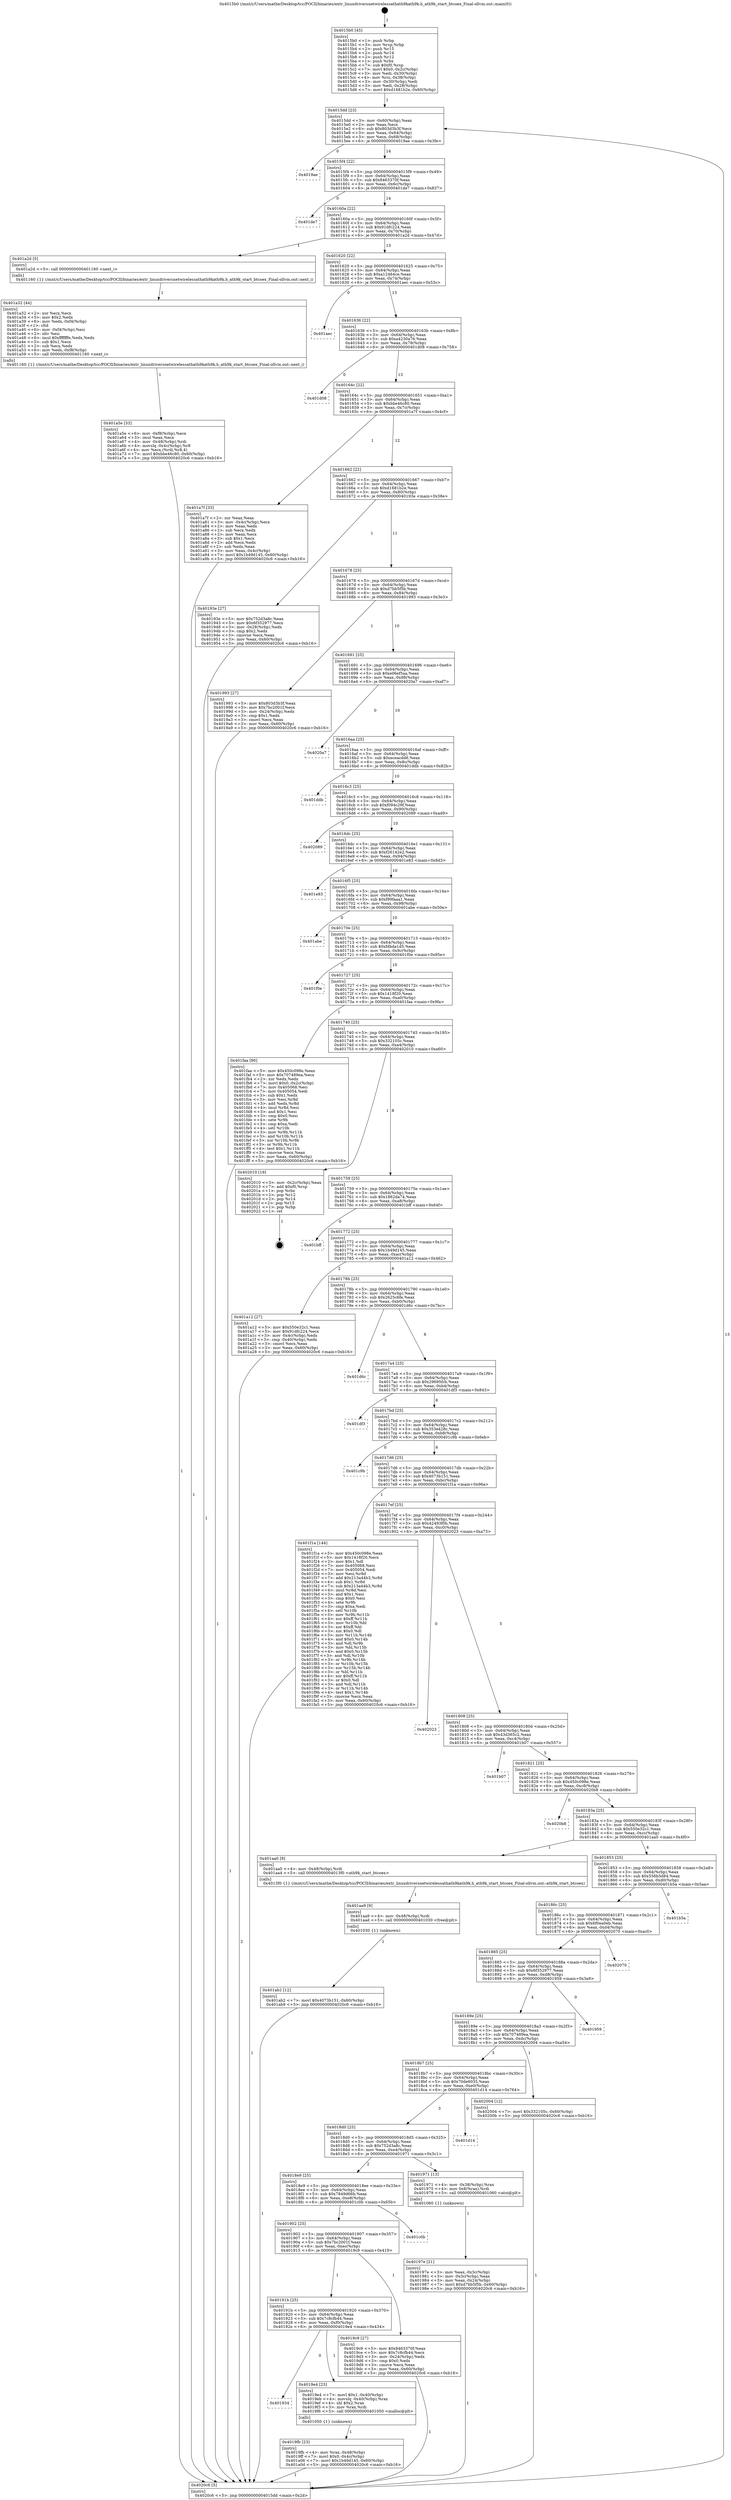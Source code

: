 digraph "0x4015b0" {
  label = "0x4015b0 (/mnt/c/Users/mathe/Desktop/tcc/POCII/binaries/extr_linuxdriversnetwirelessathath9kath9k.h_ath9k_start_btcoex_Final-ollvm.out::main(0))"
  labelloc = "t"
  node[shape=record]

  Entry [label="",width=0.3,height=0.3,shape=circle,fillcolor=black,style=filled]
  "0x4015dd" [label="{
     0x4015dd [23]\l
     | [instrs]\l
     &nbsp;&nbsp;0x4015dd \<+3\>: mov -0x60(%rbp),%eax\l
     &nbsp;&nbsp;0x4015e0 \<+2\>: mov %eax,%ecx\l
     &nbsp;&nbsp;0x4015e2 \<+6\>: sub $0x803d3b3f,%ecx\l
     &nbsp;&nbsp;0x4015e8 \<+3\>: mov %eax,-0x64(%rbp)\l
     &nbsp;&nbsp;0x4015eb \<+3\>: mov %ecx,-0x68(%rbp)\l
     &nbsp;&nbsp;0x4015ee \<+6\>: je 00000000004019ae \<main+0x3fe\>\l
  }"]
  "0x4019ae" [label="{
     0x4019ae\l
  }", style=dashed]
  "0x4015f4" [label="{
     0x4015f4 [22]\l
     | [instrs]\l
     &nbsp;&nbsp;0x4015f4 \<+5\>: jmp 00000000004015f9 \<main+0x49\>\l
     &nbsp;&nbsp;0x4015f9 \<+3\>: mov -0x64(%rbp),%eax\l
     &nbsp;&nbsp;0x4015fc \<+5\>: sub $0x8463370f,%eax\l
     &nbsp;&nbsp;0x401601 \<+3\>: mov %eax,-0x6c(%rbp)\l
     &nbsp;&nbsp;0x401604 \<+6\>: je 0000000000401de7 \<main+0x837\>\l
  }"]
  Exit [label="",width=0.3,height=0.3,shape=circle,fillcolor=black,style=filled,peripheries=2]
  "0x401de7" [label="{
     0x401de7\l
  }", style=dashed]
  "0x40160a" [label="{
     0x40160a [22]\l
     | [instrs]\l
     &nbsp;&nbsp;0x40160a \<+5\>: jmp 000000000040160f \<main+0x5f\>\l
     &nbsp;&nbsp;0x40160f \<+3\>: mov -0x64(%rbp),%eax\l
     &nbsp;&nbsp;0x401612 \<+5\>: sub $0x91dfc224,%eax\l
     &nbsp;&nbsp;0x401617 \<+3\>: mov %eax,-0x70(%rbp)\l
     &nbsp;&nbsp;0x40161a \<+6\>: je 0000000000401a2d \<main+0x47d\>\l
  }"]
  "0x401ab2" [label="{
     0x401ab2 [12]\l
     | [instrs]\l
     &nbsp;&nbsp;0x401ab2 \<+7\>: movl $0x4073b151,-0x60(%rbp)\l
     &nbsp;&nbsp;0x401ab9 \<+5\>: jmp 00000000004020c6 \<main+0xb16\>\l
  }"]
  "0x401a2d" [label="{
     0x401a2d [5]\l
     | [instrs]\l
     &nbsp;&nbsp;0x401a2d \<+5\>: call 0000000000401160 \<next_i\>\l
     | [calls]\l
     &nbsp;&nbsp;0x401160 \{1\} (/mnt/c/Users/mathe/Desktop/tcc/POCII/binaries/extr_linuxdriversnetwirelessathath9kath9k.h_ath9k_start_btcoex_Final-ollvm.out::next_i)\l
  }"]
  "0x401620" [label="{
     0x401620 [22]\l
     | [instrs]\l
     &nbsp;&nbsp;0x401620 \<+5\>: jmp 0000000000401625 \<main+0x75\>\l
     &nbsp;&nbsp;0x401625 \<+3\>: mov -0x64(%rbp),%eax\l
     &nbsp;&nbsp;0x401628 \<+5\>: sub $0xa12464ce,%eax\l
     &nbsp;&nbsp;0x40162d \<+3\>: mov %eax,-0x74(%rbp)\l
     &nbsp;&nbsp;0x401630 \<+6\>: je 0000000000401aec \<main+0x53c\>\l
  }"]
  "0x401aa9" [label="{
     0x401aa9 [9]\l
     | [instrs]\l
     &nbsp;&nbsp;0x401aa9 \<+4\>: mov -0x48(%rbp),%rdi\l
     &nbsp;&nbsp;0x401aad \<+5\>: call 0000000000401030 \<free@plt\>\l
     | [calls]\l
     &nbsp;&nbsp;0x401030 \{1\} (unknown)\l
  }"]
  "0x401aec" [label="{
     0x401aec\l
  }", style=dashed]
  "0x401636" [label="{
     0x401636 [22]\l
     | [instrs]\l
     &nbsp;&nbsp;0x401636 \<+5\>: jmp 000000000040163b \<main+0x8b\>\l
     &nbsp;&nbsp;0x40163b \<+3\>: mov -0x64(%rbp),%eax\l
     &nbsp;&nbsp;0x40163e \<+5\>: sub $0xa4230a76,%eax\l
     &nbsp;&nbsp;0x401643 \<+3\>: mov %eax,-0x78(%rbp)\l
     &nbsp;&nbsp;0x401646 \<+6\>: je 0000000000401d08 \<main+0x758\>\l
  }"]
  "0x401a5e" [label="{
     0x401a5e [33]\l
     | [instrs]\l
     &nbsp;&nbsp;0x401a5e \<+6\>: mov -0xf8(%rbp),%ecx\l
     &nbsp;&nbsp;0x401a64 \<+3\>: imul %eax,%ecx\l
     &nbsp;&nbsp;0x401a67 \<+4\>: mov -0x48(%rbp),%rdi\l
     &nbsp;&nbsp;0x401a6b \<+4\>: movslq -0x4c(%rbp),%r8\l
     &nbsp;&nbsp;0x401a6f \<+4\>: mov %ecx,(%rdi,%r8,4)\l
     &nbsp;&nbsp;0x401a73 \<+7\>: movl $0xbbe46c80,-0x60(%rbp)\l
     &nbsp;&nbsp;0x401a7a \<+5\>: jmp 00000000004020c6 \<main+0xb16\>\l
  }"]
  "0x401d08" [label="{
     0x401d08\l
  }", style=dashed]
  "0x40164c" [label="{
     0x40164c [22]\l
     | [instrs]\l
     &nbsp;&nbsp;0x40164c \<+5\>: jmp 0000000000401651 \<main+0xa1\>\l
     &nbsp;&nbsp;0x401651 \<+3\>: mov -0x64(%rbp),%eax\l
     &nbsp;&nbsp;0x401654 \<+5\>: sub $0xbbe46c80,%eax\l
     &nbsp;&nbsp;0x401659 \<+3\>: mov %eax,-0x7c(%rbp)\l
     &nbsp;&nbsp;0x40165c \<+6\>: je 0000000000401a7f \<main+0x4cf\>\l
  }"]
  "0x401a32" [label="{
     0x401a32 [44]\l
     | [instrs]\l
     &nbsp;&nbsp;0x401a32 \<+2\>: xor %ecx,%ecx\l
     &nbsp;&nbsp;0x401a34 \<+5\>: mov $0x2,%edx\l
     &nbsp;&nbsp;0x401a39 \<+6\>: mov %edx,-0xf4(%rbp)\l
     &nbsp;&nbsp;0x401a3f \<+1\>: cltd\l
     &nbsp;&nbsp;0x401a40 \<+6\>: mov -0xf4(%rbp),%esi\l
     &nbsp;&nbsp;0x401a46 \<+2\>: idiv %esi\l
     &nbsp;&nbsp;0x401a48 \<+6\>: imul $0xfffffffe,%edx,%edx\l
     &nbsp;&nbsp;0x401a4e \<+3\>: sub $0x1,%ecx\l
     &nbsp;&nbsp;0x401a51 \<+2\>: sub %ecx,%edx\l
     &nbsp;&nbsp;0x401a53 \<+6\>: mov %edx,-0xf8(%rbp)\l
     &nbsp;&nbsp;0x401a59 \<+5\>: call 0000000000401160 \<next_i\>\l
     | [calls]\l
     &nbsp;&nbsp;0x401160 \{1\} (/mnt/c/Users/mathe/Desktop/tcc/POCII/binaries/extr_linuxdriversnetwirelessathath9kath9k.h_ath9k_start_btcoex_Final-ollvm.out::next_i)\l
  }"]
  "0x401a7f" [label="{
     0x401a7f [33]\l
     | [instrs]\l
     &nbsp;&nbsp;0x401a7f \<+2\>: xor %eax,%eax\l
     &nbsp;&nbsp;0x401a81 \<+3\>: mov -0x4c(%rbp),%ecx\l
     &nbsp;&nbsp;0x401a84 \<+2\>: mov %eax,%edx\l
     &nbsp;&nbsp;0x401a86 \<+2\>: sub %ecx,%edx\l
     &nbsp;&nbsp;0x401a88 \<+2\>: mov %eax,%ecx\l
     &nbsp;&nbsp;0x401a8a \<+3\>: sub $0x1,%ecx\l
     &nbsp;&nbsp;0x401a8d \<+2\>: add %ecx,%edx\l
     &nbsp;&nbsp;0x401a8f \<+2\>: sub %edx,%eax\l
     &nbsp;&nbsp;0x401a91 \<+3\>: mov %eax,-0x4c(%rbp)\l
     &nbsp;&nbsp;0x401a94 \<+7\>: movl $0x1b49d145,-0x60(%rbp)\l
     &nbsp;&nbsp;0x401a9b \<+5\>: jmp 00000000004020c6 \<main+0xb16\>\l
  }"]
  "0x401662" [label="{
     0x401662 [22]\l
     | [instrs]\l
     &nbsp;&nbsp;0x401662 \<+5\>: jmp 0000000000401667 \<main+0xb7\>\l
     &nbsp;&nbsp;0x401667 \<+3\>: mov -0x64(%rbp),%eax\l
     &nbsp;&nbsp;0x40166a \<+5\>: sub $0xd1681b2e,%eax\l
     &nbsp;&nbsp;0x40166f \<+3\>: mov %eax,-0x80(%rbp)\l
     &nbsp;&nbsp;0x401672 \<+6\>: je 000000000040193e \<main+0x38e\>\l
  }"]
  "0x4019fb" [label="{
     0x4019fb [23]\l
     | [instrs]\l
     &nbsp;&nbsp;0x4019fb \<+4\>: mov %rax,-0x48(%rbp)\l
     &nbsp;&nbsp;0x4019ff \<+7\>: movl $0x0,-0x4c(%rbp)\l
     &nbsp;&nbsp;0x401a06 \<+7\>: movl $0x1b49d145,-0x60(%rbp)\l
     &nbsp;&nbsp;0x401a0d \<+5\>: jmp 00000000004020c6 \<main+0xb16\>\l
  }"]
  "0x40193e" [label="{
     0x40193e [27]\l
     | [instrs]\l
     &nbsp;&nbsp;0x40193e \<+5\>: mov $0x752d3a8c,%eax\l
     &nbsp;&nbsp;0x401943 \<+5\>: mov $0x6f352977,%ecx\l
     &nbsp;&nbsp;0x401948 \<+3\>: mov -0x28(%rbp),%edx\l
     &nbsp;&nbsp;0x40194b \<+3\>: cmp $0x2,%edx\l
     &nbsp;&nbsp;0x40194e \<+3\>: cmovne %ecx,%eax\l
     &nbsp;&nbsp;0x401951 \<+3\>: mov %eax,-0x60(%rbp)\l
     &nbsp;&nbsp;0x401954 \<+5\>: jmp 00000000004020c6 \<main+0xb16\>\l
  }"]
  "0x401678" [label="{
     0x401678 [25]\l
     | [instrs]\l
     &nbsp;&nbsp;0x401678 \<+5\>: jmp 000000000040167d \<main+0xcd\>\l
     &nbsp;&nbsp;0x40167d \<+3\>: mov -0x64(%rbp),%eax\l
     &nbsp;&nbsp;0x401680 \<+5\>: sub $0xd7bb5f5b,%eax\l
     &nbsp;&nbsp;0x401685 \<+6\>: mov %eax,-0x84(%rbp)\l
     &nbsp;&nbsp;0x40168b \<+6\>: je 0000000000401993 \<main+0x3e3\>\l
  }"]
  "0x4020c6" [label="{
     0x4020c6 [5]\l
     | [instrs]\l
     &nbsp;&nbsp;0x4020c6 \<+5\>: jmp 00000000004015dd \<main+0x2d\>\l
  }"]
  "0x4015b0" [label="{
     0x4015b0 [45]\l
     | [instrs]\l
     &nbsp;&nbsp;0x4015b0 \<+1\>: push %rbp\l
     &nbsp;&nbsp;0x4015b1 \<+3\>: mov %rsp,%rbp\l
     &nbsp;&nbsp;0x4015b4 \<+2\>: push %r15\l
     &nbsp;&nbsp;0x4015b6 \<+2\>: push %r14\l
     &nbsp;&nbsp;0x4015b8 \<+2\>: push %r12\l
     &nbsp;&nbsp;0x4015ba \<+1\>: push %rbx\l
     &nbsp;&nbsp;0x4015bb \<+7\>: sub $0xf0,%rsp\l
     &nbsp;&nbsp;0x4015c2 \<+7\>: movl $0x0,-0x2c(%rbp)\l
     &nbsp;&nbsp;0x4015c9 \<+3\>: mov %edi,-0x30(%rbp)\l
     &nbsp;&nbsp;0x4015cc \<+4\>: mov %rsi,-0x38(%rbp)\l
     &nbsp;&nbsp;0x4015d0 \<+3\>: mov -0x30(%rbp),%edi\l
     &nbsp;&nbsp;0x4015d3 \<+3\>: mov %edi,-0x28(%rbp)\l
     &nbsp;&nbsp;0x4015d6 \<+7\>: movl $0xd1681b2e,-0x60(%rbp)\l
  }"]
  "0x401934" [label="{
     0x401934\l
  }", style=dashed]
  "0x401993" [label="{
     0x401993 [27]\l
     | [instrs]\l
     &nbsp;&nbsp;0x401993 \<+5\>: mov $0x803d3b3f,%eax\l
     &nbsp;&nbsp;0x401998 \<+5\>: mov $0x7bc2001f,%ecx\l
     &nbsp;&nbsp;0x40199d \<+3\>: mov -0x24(%rbp),%edx\l
     &nbsp;&nbsp;0x4019a0 \<+3\>: cmp $0x1,%edx\l
     &nbsp;&nbsp;0x4019a3 \<+3\>: cmovl %ecx,%eax\l
     &nbsp;&nbsp;0x4019a6 \<+3\>: mov %eax,-0x60(%rbp)\l
     &nbsp;&nbsp;0x4019a9 \<+5\>: jmp 00000000004020c6 \<main+0xb16\>\l
  }"]
  "0x401691" [label="{
     0x401691 [25]\l
     | [instrs]\l
     &nbsp;&nbsp;0x401691 \<+5\>: jmp 0000000000401696 \<main+0xe6\>\l
     &nbsp;&nbsp;0x401696 \<+3\>: mov -0x64(%rbp),%eax\l
     &nbsp;&nbsp;0x401699 \<+5\>: sub $0xe06ef5aa,%eax\l
     &nbsp;&nbsp;0x40169e \<+6\>: mov %eax,-0x88(%rbp)\l
     &nbsp;&nbsp;0x4016a4 \<+6\>: je 00000000004020a7 \<main+0xaf7\>\l
  }"]
  "0x4019e4" [label="{
     0x4019e4 [23]\l
     | [instrs]\l
     &nbsp;&nbsp;0x4019e4 \<+7\>: movl $0x1,-0x40(%rbp)\l
     &nbsp;&nbsp;0x4019eb \<+4\>: movslq -0x40(%rbp),%rax\l
     &nbsp;&nbsp;0x4019ef \<+4\>: shl $0x2,%rax\l
     &nbsp;&nbsp;0x4019f3 \<+3\>: mov %rax,%rdi\l
     &nbsp;&nbsp;0x4019f6 \<+5\>: call 0000000000401050 \<malloc@plt\>\l
     | [calls]\l
     &nbsp;&nbsp;0x401050 \{1\} (unknown)\l
  }"]
  "0x4020a7" [label="{
     0x4020a7\l
  }", style=dashed]
  "0x4016aa" [label="{
     0x4016aa [25]\l
     | [instrs]\l
     &nbsp;&nbsp;0x4016aa \<+5\>: jmp 00000000004016af \<main+0xff\>\l
     &nbsp;&nbsp;0x4016af \<+3\>: mov -0x64(%rbp),%eax\l
     &nbsp;&nbsp;0x4016b2 \<+5\>: sub $0xeceacdd6,%eax\l
     &nbsp;&nbsp;0x4016b7 \<+6\>: mov %eax,-0x8c(%rbp)\l
     &nbsp;&nbsp;0x4016bd \<+6\>: je 0000000000401ddb \<main+0x82b\>\l
  }"]
  "0x40191b" [label="{
     0x40191b [25]\l
     | [instrs]\l
     &nbsp;&nbsp;0x40191b \<+5\>: jmp 0000000000401920 \<main+0x370\>\l
     &nbsp;&nbsp;0x401920 \<+3\>: mov -0x64(%rbp),%eax\l
     &nbsp;&nbsp;0x401923 \<+5\>: sub $0x7c8cfb44,%eax\l
     &nbsp;&nbsp;0x401928 \<+6\>: mov %eax,-0xf0(%rbp)\l
     &nbsp;&nbsp;0x40192e \<+6\>: je 00000000004019e4 \<main+0x434\>\l
  }"]
  "0x401ddb" [label="{
     0x401ddb\l
  }", style=dashed]
  "0x4016c3" [label="{
     0x4016c3 [25]\l
     | [instrs]\l
     &nbsp;&nbsp;0x4016c3 \<+5\>: jmp 00000000004016c8 \<main+0x118\>\l
     &nbsp;&nbsp;0x4016c8 \<+3\>: mov -0x64(%rbp),%eax\l
     &nbsp;&nbsp;0x4016cb \<+5\>: sub $0xf094c29f,%eax\l
     &nbsp;&nbsp;0x4016d0 \<+6\>: mov %eax,-0x90(%rbp)\l
     &nbsp;&nbsp;0x4016d6 \<+6\>: je 0000000000402089 \<main+0xad9\>\l
  }"]
  "0x4019c9" [label="{
     0x4019c9 [27]\l
     | [instrs]\l
     &nbsp;&nbsp;0x4019c9 \<+5\>: mov $0x8463370f,%eax\l
     &nbsp;&nbsp;0x4019ce \<+5\>: mov $0x7c8cfb44,%ecx\l
     &nbsp;&nbsp;0x4019d3 \<+3\>: mov -0x24(%rbp),%edx\l
     &nbsp;&nbsp;0x4019d6 \<+3\>: cmp $0x0,%edx\l
     &nbsp;&nbsp;0x4019d9 \<+3\>: cmove %ecx,%eax\l
     &nbsp;&nbsp;0x4019dc \<+3\>: mov %eax,-0x60(%rbp)\l
     &nbsp;&nbsp;0x4019df \<+5\>: jmp 00000000004020c6 \<main+0xb16\>\l
  }"]
  "0x402089" [label="{
     0x402089\l
  }", style=dashed]
  "0x4016dc" [label="{
     0x4016dc [25]\l
     | [instrs]\l
     &nbsp;&nbsp;0x4016dc \<+5\>: jmp 00000000004016e1 \<main+0x131\>\l
     &nbsp;&nbsp;0x4016e1 \<+3\>: mov -0x64(%rbp),%eax\l
     &nbsp;&nbsp;0x4016e4 \<+5\>: sub $0xf26142e2,%eax\l
     &nbsp;&nbsp;0x4016e9 \<+6\>: mov %eax,-0x94(%rbp)\l
     &nbsp;&nbsp;0x4016ef \<+6\>: je 0000000000401e83 \<main+0x8d3\>\l
  }"]
  "0x401902" [label="{
     0x401902 [25]\l
     | [instrs]\l
     &nbsp;&nbsp;0x401902 \<+5\>: jmp 0000000000401907 \<main+0x357\>\l
     &nbsp;&nbsp;0x401907 \<+3\>: mov -0x64(%rbp),%eax\l
     &nbsp;&nbsp;0x40190a \<+5\>: sub $0x7bc2001f,%eax\l
     &nbsp;&nbsp;0x40190f \<+6\>: mov %eax,-0xec(%rbp)\l
     &nbsp;&nbsp;0x401915 \<+6\>: je 00000000004019c9 \<main+0x419\>\l
  }"]
  "0x401e83" [label="{
     0x401e83\l
  }", style=dashed]
  "0x4016f5" [label="{
     0x4016f5 [25]\l
     | [instrs]\l
     &nbsp;&nbsp;0x4016f5 \<+5\>: jmp 00000000004016fa \<main+0x14a\>\l
     &nbsp;&nbsp;0x4016fa \<+3\>: mov -0x64(%rbp),%eax\l
     &nbsp;&nbsp;0x4016fd \<+5\>: sub $0xf99faaa1,%eax\l
     &nbsp;&nbsp;0x401702 \<+6\>: mov %eax,-0x98(%rbp)\l
     &nbsp;&nbsp;0x401708 \<+6\>: je 0000000000401abe \<main+0x50e\>\l
  }"]
  "0x401c0b" [label="{
     0x401c0b\l
  }", style=dashed]
  "0x401abe" [label="{
     0x401abe\l
  }", style=dashed]
  "0x40170e" [label="{
     0x40170e [25]\l
     | [instrs]\l
     &nbsp;&nbsp;0x40170e \<+5\>: jmp 0000000000401713 \<main+0x163\>\l
     &nbsp;&nbsp;0x401713 \<+3\>: mov -0x64(%rbp),%eax\l
     &nbsp;&nbsp;0x401716 \<+5\>: sub $0xfdbda1d5,%eax\l
     &nbsp;&nbsp;0x40171b \<+6\>: mov %eax,-0x9c(%rbp)\l
     &nbsp;&nbsp;0x401721 \<+6\>: je 0000000000401f0e \<main+0x95e\>\l
  }"]
  "0x40197e" [label="{
     0x40197e [21]\l
     | [instrs]\l
     &nbsp;&nbsp;0x40197e \<+3\>: mov %eax,-0x3c(%rbp)\l
     &nbsp;&nbsp;0x401981 \<+3\>: mov -0x3c(%rbp),%eax\l
     &nbsp;&nbsp;0x401984 \<+3\>: mov %eax,-0x24(%rbp)\l
     &nbsp;&nbsp;0x401987 \<+7\>: movl $0xd7bb5f5b,-0x60(%rbp)\l
     &nbsp;&nbsp;0x40198e \<+5\>: jmp 00000000004020c6 \<main+0xb16\>\l
  }"]
  "0x401f0e" [label="{
     0x401f0e\l
  }", style=dashed]
  "0x401727" [label="{
     0x401727 [25]\l
     | [instrs]\l
     &nbsp;&nbsp;0x401727 \<+5\>: jmp 000000000040172c \<main+0x17c\>\l
     &nbsp;&nbsp;0x40172c \<+3\>: mov -0x64(%rbp),%eax\l
     &nbsp;&nbsp;0x40172f \<+5\>: sub $0x1418f20,%eax\l
     &nbsp;&nbsp;0x401734 \<+6\>: mov %eax,-0xa0(%rbp)\l
     &nbsp;&nbsp;0x40173a \<+6\>: je 0000000000401faa \<main+0x9fa\>\l
  }"]
  "0x4018e9" [label="{
     0x4018e9 [25]\l
     | [instrs]\l
     &nbsp;&nbsp;0x4018e9 \<+5\>: jmp 00000000004018ee \<main+0x33e\>\l
     &nbsp;&nbsp;0x4018ee \<+3\>: mov -0x64(%rbp),%eax\l
     &nbsp;&nbsp;0x4018f1 \<+5\>: sub $0x7849d66b,%eax\l
     &nbsp;&nbsp;0x4018f6 \<+6\>: mov %eax,-0xe8(%rbp)\l
     &nbsp;&nbsp;0x4018fc \<+6\>: je 0000000000401c0b \<main+0x65b\>\l
  }"]
  "0x401faa" [label="{
     0x401faa [90]\l
     | [instrs]\l
     &nbsp;&nbsp;0x401faa \<+5\>: mov $0x450c098e,%eax\l
     &nbsp;&nbsp;0x401faf \<+5\>: mov $0x707489ea,%ecx\l
     &nbsp;&nbsp;0x401fb4 \<+2\>: xor %edx,%edx\l
     &nbsp;&nbsp;0x401fb6 \<+7\>: movl $0x0,-0x2c(%rbp)\l
     &nbsp;&nbsp;0x401fbd \<+7\>: mov 0x405068,%esi\l
     &nbsp;&nbsp;0x401fc4 \<+7\>: mov 0x405054,%edi\l
     &nbsp;&nbsp;0x401fcb \<+3\>: sub $0x1,%edx\l
     &nbsp;&nbsp;0x401fce \<+3\>: mov %esi,%r8d\l
     &nbsp;&nbsp;0x401fd1 \<+3\>: add %edx,%r8d\l
     &nbsp;&nbsp;0x401fd4 \<+4\>: imul %r8d,%esi\l
     &nbsp;&nbsp;0x401fd8 \<+3\>: and $0x1,%esi\l
     &nbsp;&nbsp;0x401fdb \<+3\>: cmp $0x0,%esi\l
     &nbsp;&nbsp;0x401fde \<+4\>: sete %r9b\l
     &nbsp;&nbsp;0x401fe2 \<+3\>: cmp $0xa,%edi\l
     &nbsp;&nbsp;0x401fe5 \<+4\>: setl %r10b\l
     &nbsp;&nbsp;0x401fe9 \<+3\>: mov %r9b,%r11b\l
     &nbsp;&nbsp;0x401fec \<+3\>: and %r10b,%r11b\l
     &nbsp;&nbsp;0x401fef \<+3\>: xor %r10b,%r9b\l
     &nbsp;&nbsp;0x401ff2 \<+3\>: or %r9b,%r11b\l
     &nbsp;&nbsp;0x401ff5 \<+4\>: test $0x1,%r11b\l
     &nbsp;&nbsp;0x401ff9 \<+3\>: cmovne %ecx,%eax\l
     &nbsp;&nbsp;0x401ffc \<+3\>: mov %eax,-0x60(%rbp)\l
     &nbsp;&nbsp;0x401fff \<+5\>: jmp 00000000004020c6 \<main+0xb16\>\l
  }"]
  "0x401740" [label="{
     0x401740 [25]\l
     | [instrs]\l
     &nbsp;&nbsp;0x401740 \<+5\>: jmp 0000000000401745 \<main+0x195\>\l
     &nbsp;&nbsp;0x401745 \<+3\>: mov -0x64(%rbp),%eax\l
     &nbsp;&nbsp;0x401748 \<+5\>: sub $0x332105c,%eax\l
     &nbsp;&nbsp;0x40174d \<+6\>: mov %eax,-0xa4(%rbp)\l
     &nbsp;&nbsp;0x401753 \<+6\>: je 0000000000402010 \<main+0xa60\>\l
  }"]
  "0x401971" [label="{
     0x401971 [13]\l
     | [instrs]\l
     &nbsp;&nbsp;0x401971 \<+4\>: mov -0x38(%rbp),%rax\l
     &nbsp;&nbsp;0x401975 \<+4\>: mov 0x8(%rax),%rdi\l
     &nbsp;&nbsp;0x401979 \<+5\>: call 0000000000401060 \<atoi@plt\>\l
     | [calls]\l
     &nbsp;&nbsp;0x401060 \{1\} (unknown)\l
  }"]
  "0x402010" [label="{
     0x402010 [19]\l
     | [instrs]\l
     &nbsp;&nbsp;0x402010 \<+3\>: mov -0x2c(%rbp),%eax\l
     &nbsp;&nbsp;0x402013 \<+7\>: add $0xf0,%rsp\l
     &nbsp;&nbsp;0x40201a \<+1\>: pop %rbx\l
     &nbsp;&nbsp;0x40201b \<+2\>: pop %r12\l
     &nbsp;&nbsp;0x40201d \<+2\>: pop %r14\l
     &nbsp;&nbsp;0x40201f \<+2\>: pop %r15\l
     &nbsp;&nbsp;0x402021 \<+1\>: pop %rbp\l
     &nbsp;&nbsp;0x402022 \<+1\>: ret\l
  }"]
  "0x401759" [label="{
     0x401759 [25]\l
     | [instrs]\l
     &nbsp;&nbsp;0x401759 \<+5\>: jmp 000000000040175e \<main+0x1ae\>\l
     &nbsp;&nbsp;0x40175e \<+3\>: mov -0x64(%rbp),%eax\l
     &nbsp;&nbsp;0x401761 \<+5\>: sub $0x1862da74,%eax\l
     &nbsp;&nbsp;0x401766 \<+6\>: mov %eax,-0xa8(%rbp)\l
     &nbsp;&nbsp;0x40176c \<+6\>: je 0000000000401bff \<main+0x64f\>\l
  }"]
  "0x4018d0" [label="{
     0x4018d0 [25]\l
     | [instrs]\l
     &nbsp;&nbsp;0x4018d0 \<+5\>: jmp 00000000004018d5 \<main+0x325\>\l
     &nbsp;&nbsp;0x4018d5 \<+3\>: mov -0x64(%rbp),%eax\l
     &nbsp;&nbsp;0x4018d8 \<+5\>: sub $0x752d3a8c,%eax\l
     &nbsp;&nbsp;0x4018dd \<+6\>: mov %eax,-0xe4(%rbp)\l
     &nbsp;&nbsp;0x4018e3 \<+6\>: je 0000000000401971 \<main+0x3c1\>\l
  }"]
  "0x401bff" [label="{
     0x401bff\l
  }", style=dashed]
  "0x401772" [label="{
     0x401772 [25]\l
     | [instrs]\l
     &nbsp;&nbsp;0x401772 \<+5\>: jmp 0000000000401777 \<main+0x1c7\>\l
     &nbsp;&nbsp;0x401777 \<+3\>: mov -0x64(%rbp),%eax\l
     &nbsp;&nbsp;0x40177a \<+5\>: sub $0x1b49d145,%eax\l
     &nbsp;&nbsp;0x40177f \<+6\>: mov %eax,-0xac(%rbp)\l
     &nbsp;&nbsp;0x401785 \<+6\>: je 0000000000401a12 \<main+0x462\>\l
  }"]
  "0x401d14" [label="{
     0x401d14\l
  }", style=dashed]
  "0x401a12" [label="{
     0x401a12 [27]\l
     | [instrs]\l
     &nbsp;&nbsp;0x401a12 \<+5\>: mov $0x550e32c1,%eax\l
     &nbsp;&nbsp;0x401a17 \<+5\>: mov $0x91dfc224,%ecx\l
     &nbsp;&nbsp;0x401a1c \<+3\>: mov -0x4c(%rbp),%edx\l
     &nbsp;&nbsp;0x401a1f \<+3\>: cmp -0x40(%rbp),%edx\l
     &nbsp;&nbsp;0x401a22 \<+3\>: cmovl %ecx,%eax\l
     &nbsp;&nbsp;0x401a25 \<+3\>: mov %eax,-0x60(%rbp)\l
     &nbsp;&nbsp;0x401a28 \<+5\>: jmp 00000000004020c6 \<main+0xb16\>\l
  }"]
  "0x40178b" [label="{
     0x40178b [25]\l
     | [instrs]\l
     &nbsp;&nbsp;0x40178b \<+5\>: jmp 0000000000401790 \<main+0x1e0\>\l
     &nbsp;&nbsp;0x401790 \<+3\>: mov -0x64(%rbp),%eax\l
     &nbsp;&nbsp;0x401793 \<+5\>: sub $0x2625c6fe,%eax\l
     &nbsp;&nbsp;0x401798 \<+6\>: mov %eax,-0xb0(%rbp)\l
     &nbsp;&nbsp;0x40179e \<+6\>: je 0000000000401d6c \<main+0x7bc\>\l
  }"]
  "0x4018b7" [label="{
     0x4018b7 [25]\l
     | [instrs]\l
     &nbsp;&nbsp;0x4018b7 \<+5\>: jmp 00000000004018bc \<main+0x30c\>\l
     &nbsp;&nbsp;0x4018bc \<+3\>: mov -0x64(%rbp),%eax\l
     &nbsp;&nbsp;0x4018bf \<+5\>: sub $0x70de6035,%eax\l
     &nbsp;&nbsp;0x4018c4 \<+6\>: mov %eax,-0xe0(%rbp)\l
     &nbsp;&nbsp;0x4018ca \<+6\>: je 0000000000401d14 \<main+0x764\>\l
  }"]
  "0x401d6c" [label="{
     0x401d6c\l
  }", style=dashed]
  "0x4017a4" [label="{
     0x4017a4 [25]\l
     | [instrs]\l
     &nbsp;&nbsp;0x4017a4 \<+5\>: jmp 00000000004017a9 \<main+0x1f9\>\l
     &nbsp;&nbsp;0x4017a9 \<+3\>: mov -0x64(%rbp),%eax\l
     &nbsp;&nbsp;0x4017ac \<+5\>: sub $0x29695fcb,%eax\l
     &nbsp;&nbsp;0x4017b1 \<+6\>: mov %eax,-0xb4(%rbp)\l
     &nbsp;&nbsp;0x4017b7 \<+6\>: je 0000000000401df3 \<main+0x843\>\l
  }"]
  "0x402004" [label="{
     0x402004 [12]\l
     | [instrs]\l
     &nbsp;&nbsp;0x402004 \<+7\>: movl $0x332105c,-0x60(%rbp)\l
     &nbsp;&nbsp;0x40200b \<+5\>: jmp 00000000004020c6 \<main+0xb16\>\l
  }"]
  "0x401df3" [label="{
     0x401df3\l
  }", style=dashed]
  "0x4017bd" [label="{
     0x4017bd [25]\l
     | [instrs]\l
     &nbsp;&nbsp;0x4017bd \<+5\>: jmp 00000000004017c2 \<main+0x212\>\l
     &nbsp;&nbsp;0x4017c2 \<+3\>: mov -0x64(%rbp),%eax\l
     &nbsp;&nbsp;0x4017c5 \<+5\>: sub $0x353e428c,%eax\l
     &nbsp;&nbsp;0x4017ca \<+6\>: mov %eax,-0xb8(%rbp)\l
     &nbsp;&nbsp;0x4017d0 \<+6\>: je 0000000000401c9b \<main+0x6eb\>\l
  }"]
  "0x40189e" [label="{
     0x40189e [25]\l
     | [instrs]\l
     &nbsp;&nbsp;0x40189e \<+5\>: jmp 00000000004018a3 \<main+0x2f3\>\l
     &nbsp;&nbsp;0x4018a3 \<+3\>: mov -0x64(%rbp),%eax\l
     &nbsp;&nbsp;0x4018a6 \<+5\>: sub $0x707489ea,%eax\l
     &nbsp;&nbsp;0x4018ab \<+6\>: mov %eax,-0xdc(%rbp)\l
     &nbsp;&nbsp;0x4018b1 \<+6\>: je 0000000000402004 \<main+0xa54\>\l
  }"]
  "0x401c9b" [label="{
     0x401c9b\l
  }", style=dashed]
  "0x4017d6" [label="{
     0x4017d6 [25]\l
     | [instrs]\l
     &nbsp;&nbsp;0x4017d6 \<+5\>: jmp 00000000004017db \<main+0x22b\>\l
     &nbsp;&nbsp;0x4017db \<+3\>: mov -0x64(%rbp),%eax\l
     &nbsp;&nbsp;0x4017de \<+5\>: sub $0x4073b151,%eax\l
     &nbsp;&nbsp;0x4017e3 \<+6\>: mov %eax,-0xbc(%rbp)\l
     &nbsp;&nbsp;0x4017e9 \<+6\>: je 0000000000401f1a \<main+0x96a\>\l
  }"]
  "0x401959" [label="{
     0x401959\l
  }", style=dashed]
  "0x401f1a" [label="{
     0x401f1a [144]\l
     | [instrs]\l
     &nbsp;&nbsp;0x401f1a \<+5\>: mov $0x450c098e,%eax\l
     &nbsp;&nbsp;0x401f1f \<+5\>: mov $0x1418f20,%ecx\l
     &nbsp;&nbsp;0x401f24 \<+2\>: mov $0x1,%dl\l
     &nbsp;&nbsp;0x401f26 \<+7\>: mov 0x405068,%esi\l
     &nbsp;&nbsp;0x401f2d \<+7\>: mov 0x405054,%edi\l
     &nbsp;&nbsp;0x401f34 \<+3\>: mov %esi,%r8d\l
     &nbsp;&nbsp;0x401f37 \<+7\>: add $0x213a44b3,%r8d\l
     &nbsp;&nbsp;0x401f3e \<+4\>: sub $0x1,%r8d\l
     &nbsp;&nbsp;0x401f42 \<+7\>: sub $0x213a44b3,%r8d\l
     &nbsp;&nbsp;0x401f49 \<+4\>: imul %r8d,%esi\l
     &nbsp;&nbsp;0x401f4d \<+3\>: and $0x1,%esi\l
     &nbsp;&nbsp;0x401f50 \<+3\>: cmp $0x0,%esi\l
     &nbsp;&nbsp;0x401f53 \<+4\>: sete %r9b\l
     &nbsp;&nbsp;0x401f57 \<+3\>: cmp $0xa,%edi\l
     &nbsp;&nbsp;0x401f5a \<+4\>: setl %r10b\l
     &nbsp;&nbsp;0x401f5e \<+3\>: mov %r9b,%r11b\l
     &nbsp;&nbsp;0x401f61 \<+4\>: xor $0xff,%r11b\l
     &nbsp;&nbsp;0x401f65 \<+3\>: mov %r10b,%bl\l
     &nbsp;&nbsp;0x401f68 \<+3\>: xor $0xff,%bl\l
     &nbsp;&nbsp;0x401f6b \<+3\>: xor $0x0,%dl\l
     &nbsp;&nbsp;0x401f6e \<+3\>: mov %r11b,%r14b\l
     &nbsp;&nbsp;0x401f71 \<+4\>: and $0x0,%r14b\l
     &nbsp;&nbsp;0x401f75 \<+3\>: and %dl,%r9b\l
     &nbsp;&nbsp;0x401f78 \<+3\>: mov %bl,%r15b\l
     &nbsp;&nbsp;0x401f7b \<+4\>: and $0x0,%r15b\l
     &nbsp;&nbsp;0x401f7f \<+3\>: and %dl,%r10b\l
     &nbsp;&nbsp;0x401f82 \<+3\>: or %r9b,%r14b\l
     &nbsp;&nbsp;0x401f85 \<+3\>: or %r10b,%r15b\l
     &nbsp;&nbsp;0x401f88 \<+3\>: xor %r15b,%r14b\l
     &nbsp;&nbsp;0x401f8b \<+3\>: or %bl,%r11b\l
     &nbsp;&nbsp;0x401f8e \<+4\>: xor $0xff,%r11b\l
     &nbsp;&nbsp;0x401f92 \<+3\>: or $0x0,%dl\l
     &nbsp;&nbsp;0x401f95 \<+3\>: and %dl,%r11b\l
     &nbsp;&nbsp;0x401f98 \<+3\>: or %r11b,%r14b\l
     &nbsp;&nbsp;0x401f9b \<+4\>: test $0x1,%r14b\l
     &nbsp;&nbsp;0x401f9f \<+3\>: cmovne %ecx,%eax\l
     &nbsp;&nbsp;0x401fa2 \<+3\>: mov %eax,-0x60(%rbp)\l
     &nbsp;&nbsp;0x401fa5 \<+5\>: jmp 00000000004020c6 \<main+0xb16\>\l
  }"]
  "0x4017ef" [label="{
     0x4017ef [25]\l
     | [instrs]\l
     &nbsp;&nbsp;0x4017ef \<+5\>: jmp 00000000004017f4 \<main+0x244\>\l
     &nbsp;&nbsp;0x4017f4 \<+3\>: mov -0x64(%rbp),%eax\l
     &nbsp;&nbsp;0x4017f7 \<+5\>: sub $0x42493f0b,%eax\l
     &nbsp;&nbsp;0x4017fc \<+6\>: mov %eax,-0xc0(%rbp)\l
     &nbsp;&nbsp;0x401802 \<+6\>: je 0000000000402023 \<main+0xa73\>\l
  }"]
  "0x401885" [label="{
     0x401885 [25]\l
     | [instrs]\l
     &nbsp;&nbsp;0x401885 \<+5\>: jmp 000000000040188a \<main+0x2da\>\l
     &nbsp;&nbsp;0x40188a \<+3\>: mov -0x64(%rbp),%eax\l
     &nbsp;&nbsp;0x40188d \<+5\>: sub $0x6f352977,%eax\l
     &nbsp;&nbsp;0x401892 \<+6\>: mov %eax,-0xd8(%rbp)\l
     &nbsp;&nbsp;0x401898 \<+6\>: je 0000000000401959 \<main+0x3a9\>\l
  }"]
  "0x402023" [label="{
     0x402023\l
  }", style=dashed]
  "0x401808" [label="{
     0x401808 [25]\l
     | [instrs]\l
     &nbsp;&nbsp;0x401808 \<+5\>: jmp 000000000040180d \<main+0x25d\>\l
     &nbsp;&nbsp;0x40180d \<+3\>: mov -0x64(%rbp),%eax\l
     &nbsp;&nbsp;0x401810 \<+5\>: sub $0x43d365c2,%eax\l
     &nbsp;&nbsp;0x401815 \<+6\>: mov %eax,-0xc4(%rbp)\l
     &nbsp;&nbsp;0x40181b \<+6\>: je 0000000000401b07 \<main+0x557\>\l
  }"]
  "0x402070" [label="{
     0x402070\l
  }", style=dashed]
  "0x401b07" [label="{
     0x401b07\l
  }", style=dashed]
  "0x401821" [label="{
     0x401821 [25]\l
     | [instrs]\l
     &nbsp;&nbsp;0x401821 \<+5\>: jmp 0000000000401826 \<main+0x276\>\l
     &nbsp;&nbsp;0x401826 \<+3\>: mov -0x64(%rbp),%eax\l
     &nbsp;&nbsp;0x401829 \<+5\>: sub $0x450c098e,%eax\l
     &nbsp;&nbsp;0x40182e \<+6\>: mov %eax,-0xc8(%rbp)\l
     &nbsp;&nbsp;0x401834 \<+6\>: je 00000000004020b8 \<main+0xb08\>\l
  }"]
  "0x40186c" [label="{
     0x40186c [25]\l
     | [instrs]\l
     &nbsp;&nbsp;0x40186c \<+5\>: jmp 0000000000401871 \<main+0x2c1\>\l
     &nbsp;&nbsp;0x401871 \<+3\>: mov -0x64(%rbp),%eax\l
     &nbsp;&nbsp;0x401874 \<+5\>: sub $0x6f0ea0eb,%eax\l
     &nbsp;&nbsp;0x401879 \<+6\>: mov %eax,-0xd4(%rbp)\l
     &nbsp;&nbsp;0x40187f \<+6\>: je 0000000000402070 \<main+0xac0\>\l
  }"]
  "0x4020b8" [label="{
     0x4020b8\l
  }", style=dashed]
  "0x40183a" [label="{
     0x40183a [25]\l
     | [instrs]\l
     &nbsp;&nbsp;0x40183a \<+5\>: jmp 000000000040183f \<main+0x28f\>\l
     &nbsp;&nbsp;0x40183f \<+3\>: mov -0x64(%rbp),%eax\l
     &nbsp;&nbsp;0x401842 \<+5\>: sub $0x550e32c1,%eax\l
     &nbsp;&nbsp;0x401847 \<+6\>: mov %eax,-0xcc(%rbp)\l
     &nbsp;&nbsp;0x40184d \<+6\>: je 0000000000401aa0 \<main+0x4f0\>\l
  }"]
  "0x401b5a" [label="{
     0x401b5a\l
  }", style=dashed]
  "0x401aa0" [label="{
     0x401aa0 [9]\l
     | [instrs]\l
     &nbsp;&nbsp;0x401aa0 \<+4\>: mov -0x48(%rbp),%rdi\l
     &nbsp;&nbsp;0x401aa4 \<+5\>: call 00000000004013f0 \<ath9k_start_btcoex\>\l
     | [calls]\l
     &nbsp;&nbsp;0x4013f0 \{1\} (/mnt/c/Users/mathe/Desktop/tcc/POCII/binaries/extr_linuxdriversnetwirelessathath9kath9k.h_ath9k_start_btcoex_Final-ollvm.out::ath9k_start_btcoex)\l
  }"]
  "0x401853" [label="{
     0x401853 [25]\l
     | [instrs]\l
     &nbsp;&nbsp;0x401853 \<+5\>: jmp 0000000000401858 \<main+0x2a8\>\l
     &nbsp;&nbsp;0x401858 \<+3\>: mov -0x64(%rbp),%eax\l
     &nbsp;&nbsp;0x40185b \<+5\>: sub $0x556b5d84,%eax\l
     &nbsp;&nbsp;0x401860 \<+6\>: mov %eax,-0xd0(%rbp)\l
     &nbsp;&nbsp;0x401866 \<+6\>: je 0000000000401b5a \<main+0x5aa\>\l
  }"]
  Entry -> "0x4015b0" [label=" 1"]
  "0x4015dd" -> "0x4019ae" [label=" 0"]
  "0x4015dd" -> "0x4015f4" [label=" 14"]
  "0x402010" -> Exit [label=" 1"]
  "0x4015f4" -> "0x401de7" [label=" 0"]
  "0x4015f4" -> "0x40160a" [label=" 14"]
  "0x402004" -> "0x4020c6" [label=" 1"]
  "0x40160a" -> "0x401a2d" [label=" 1"]
  "0x40160a" -> "0x401620" [label=" 13"]
  "0x401faa" -> "0x4020c6" [label=" 1"]
  "0x401620" -> "0x401aec" [label=" 0"]
  "0x401620" -> "0x401636" [label=" 13"]
  "0x401f1a" -> "0x4020c6" [label=" 1"]
  "0x401636" -> "0x401d08" [label=" 0"]
  "0x401636" -> "0x40164c" [label=" 13"]
  "0x401ab2" -> "0x4020c6" [label=" 1"]
  "0x40164c" -> "0x401a7f" [label=" 1"]
  "0x40164c" -> "0x401662" [label=" 12"]
  "0x401aa9" -> "0x401ab2" [label=" 1"]
  "0x401662" -> "0x40193e" [label=" 1"]
  "0x401662" -> "0x401678" [label=" 11"]
  "0x40193e" -> "0x4020c6" [label=" 1"]
  "0x4015b0" -> "0x4015dd" [label=" 1"]
  "0x4020c6" -> "0x4015dd" [label=" 13"]
  "0x401aa0" -> "0x401aa9" [label=" 1"]
  "0x401678" -> "0x401993" [label=" 1"]
  "0x401678" -> "0x401691" [label=" 10"]
  "0x401a7f" -> "0x4020c6" [label=" 1"]
  "0x401691" -> "0x4020a7" [label=" 0"]
  "0x401691" -> "0x4016aa" [label=" 10"]
  "0x401a5e" -> "0x4020c6" [label=" 1"]
  "0x4016aa" -> "0x401ddb" [label=" 0"]
  "0x4016aa" -> "0x4016c3" [label=" 10"]
  "0x401a2d" -> "0x401a32" [label=" 1"]
  "0x4016c3" -> "0x402089" [label=" 0"]
  "0x4016c3" -> "0x4016dc" [label=" 10"]
  "0x401a12" -> "0x4020c6" [label=" 2"]
  "0x4016dc" -> "0x401e83" [label=" 0"]
  "0x4016dc" -> "0x4016f5" [label=" 10"]
  "0x4019e4" -> "0x4019fb" [label=" 1"]
  "0x4016f5" -> "0x401abe" [label=" 0"]
  "0x4016f5" -> "0x40170e" [label=" 10"]
  "0x40191b" -> "0x401934" [label=" 0"]
  "0x40170e" -> "0x401f0e" [label=" 0"]
  "0x40170e" -> "0x401727" [label=" 10"]
  "0x401a32" -> "0x401a5e" [label=" 1"]
  "0x401727" -> "0x401faa" [label=" 1"]
  "0x401727" -> "0x401740" [label=" 9"]
  "0x4019c9" -> "0x4020c6" [label=" 1"]
  "0x401740" -> "0x402010" [label=" 1"]
  "0x401740" -> "0x401759" [label=" 8"]
  "0x401902" -> "0x40191b" [label=" 1"]
  "0x401759" -> "0x401bff" [label=" 0"]
  "0x401759" -> "0x401772" [label=" 8"]
  "0x4019fb" -> "0x4020c6" [label=" 1"]
  "0x401772" -> "0x401a12" [label=" 2"]
  "0x401772" -> "0x40178b" [label=" 6"]
  "0x4018e9" -> "0x401902" [label=" 2"]
  "0x40178b" -> "0x401d6c" [label=" 0"]
  "0x40178b" -> "0x4017a4" [label=" 6"]
  "0x40191b" -> "0x4019e4" [label=" 1"]
  "0x4017a4" -> "0x401df3" [label=" 0"]
  "0x4017a4" -> "0x4017bd" [label=" 6"]
  "0x401993" -> "0x4020c6" [label=" 1"]
  "0x4017bd" -> "0x401c9b" [label=" 0"]
  "0x4017bd" -> "0x4017d6" [label=" 6"]
  "0x401971" -> "0x40197e" [label=" 1"]
  "0x4017d6" -> "0x401f1a" [label=" 1"]
  "0x4017d6" -> "0x4017ef" [label=" 5"]
  "0x4018d0" -> "0x4018e9" [label=" 2"]
  "0x4017ef" -> "0x402023" [label=" 0"]
  "0x4017ef" -> "0x401808" [label=" 5"]
  "0x401902" -> "0x4019c9" [label=" 1"]
  "0x401808" -> "0x401b07" [label=" 0"]
  "0x401808" -> "0x401821" [label=" 5"]
  "0x4018b7" -> "0x4018d0" [label=" 3"]
  "0x401821" -> "0x4020b8" [label=" 0"]
  "0x401821" -> "0x40183a" [label=" 5"]
  "0x4018e9" -> "0x401c0b" [label=" 0"]
  "0x40183a" -> "0x401aa0" [label=" 1"]
  "0x40183a" -> "0x401853" [label=" 4"]
  "0x40189e" -> "0x4018b7" [label=" 3"]
  "0x401853" -> "0x401b5a" [label=" 0"]
  "0x401853" -> "0x40186c" [label=" 4"]
  "0x4018b7" -> "0x401d14" [label=" 0"]
  "0x40186c" -> "0x402070" [label=" 0"]
  "0x40186c" -> "0x401885" [label=" 4"]
  "0x4018d0" -> "0x401971" [label=" 1"]
  "0x401885" -> "0x401959" [label=" 0"]
  "0x401885" -> "0x40189e" [label=" 4"]
  "0x40197e" -> "0x4020c6" [label=" 1"]
  "0x40189e" -> "0x402004" [label=" 1"]
}
